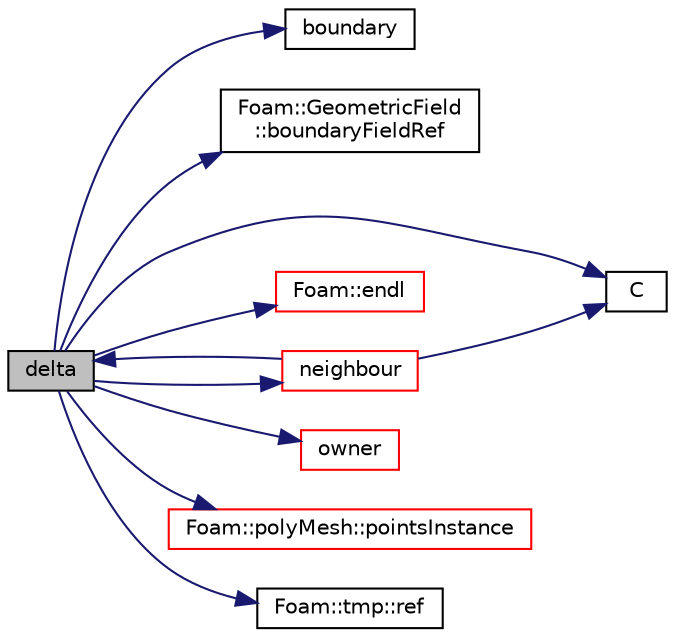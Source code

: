 digraph "delta"
{
  bgcolor="transparent";
  edge [fontname="Helvetica",fontsize="10",labelfontname="Helvetica",labelfontsize="10"];
  node [fontname="Helvetica",fontsize="10",shape=record];
  rankdir="LR";
  Node30800 [label="delta",height=0.2,width=0.4,color="black", fillcolor="grey75", style="filled", fontcolor="black"];
  Node30800 -> Node30801 [color="midnightblue",fontsize="10",style="solid",fontname="Helvetica"];
  Node30801 [label="boundary",height=0.2,width=0.4,color="black",URL="$a23593.html#a1fc8b179063cf5d6805da64ff1975126",tooltip="Return reference to boundary mesh. "];
  Node30800 -> Node30802 [color="midnightblue",fontsize="10",style="solid",fontname="Helvetica"];
  Node30802 [label="Foam::GeometricField\l::boundaryFieldRef",height=0.2,width=0.4,color="black",URL="$a23249.html#af3831c9fea9f6ae7532a6d57cc67c959",tooltip="Return a reference to the boundary field. "];
  Node30800 -> Node30803 [color="midnightblue",fontsize="10",style="solid",fontname="Helvetica"];
  Node30803 [label="C",height=0.2,width=0.4,color="black",URL="$a23593.html#a0fbf3f470cb51bdbb754bf72e736ae12",tooltip="Return cell centres as volVectorField. "];
  Node30800 -> Node30804 [color="midnightblue",fontsize="10",style="solid",fontname="Helvetica"];
  Node30804 [label="Foam::endl",height=0.2,width=0.4,color="red",URL="$a21851.html#a2db8fe02a0d3909e9351bb4275b23ce4",tooltip="Add newline and flush stream. "];
  Node30800 -> Node30806 [color="midnightblue",fontsize="10",style="solid",fontname="Helvetica"];
  Node30806 [label="neighbour",height=0.2,width=0.4,color="red",URL="$a23593.html#aab1a7f2af09b33005a527e107c7b3fad",tooltip="Internal face neighbour. "];
  Node30806 -> Node30803 [color="midnightblue",fontsize="10",style="solid",fontname="Helvetica"];
  Node30806 -> Node30800 [color="midnightblue",fontsize="10",style="solid",fontname="Helvetica"];
  Node30800 -> Node30886 [color="midnightblue",fontsize="10",style="solid",fontname="Helvetica"];
  Node30886 [label="owner",height=0.2,width=0.4,color="red",URL="$a23593.html#a16e7eb254c4fd2d1d7ac4d5d71f6c9f9",tooltip="Internal face owner. "];
  Node30800 -> Node30883 [color="midnightblue",fontsize="10",style="solid",fontname="Helvetica"];
  Node30883 [label="Foam::polyMesh::pointsInstance",height=0.2,width=0.4,color="red",URL="$a28565.html#a7df95c7a47b76ed22343bc466e73aac5",tooltip="Return the current instance directory for points. "];
  Node30800 -> Node31096 [color="midnightblue",fontsize="10",style="solid",fontname="Helvetica"];
  Node31096 [label="Foam::tmp::ref",height=0.2,width=0.4,color="black",URL="$a27077.html#aeaf81e641282874cef07f5b808efc83b",tooltip="Return non-const reference or generate a fatal error. "];
}
